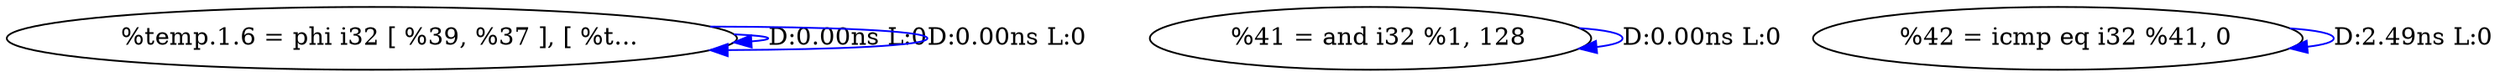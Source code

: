 digraph {
Node0x33f5580[label="  %temp.1.6 = phi i32 [ %39, %37 ], [ %t..."];
Node0x33f5580 -> Node0x33f5580[label="D:0.00ns L:0",color=blue];
Node0x33f5580 -> Node0x33f5580[label="D:0.00ns L:0",color=blue];
Node0x33f5660[label="  %41 = and i32 %1, 128"];
Node0x33f5660 -> Node0x33f5660[label="D:0.00ns L:0",color=blue];
Node0x33846f0[label="  %42 = icmp eq i32 %41, 0"];
Node0x33846f0 -> Node0x33846f0[label="D:2.49ns L:0",color=blue];
}

